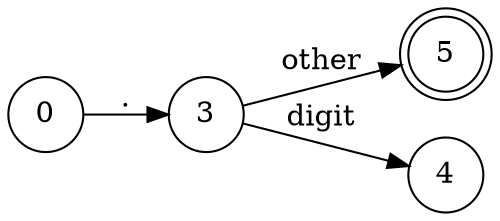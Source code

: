 digraph dot {
    rankdir = LR;
    node [shape = doublecircle] 5;
    node [shape = circle];
    0   ->  3   [label = "."];
    3   ->  4   [label = "digit"];
    3   ->  5   [label = "other"]
}